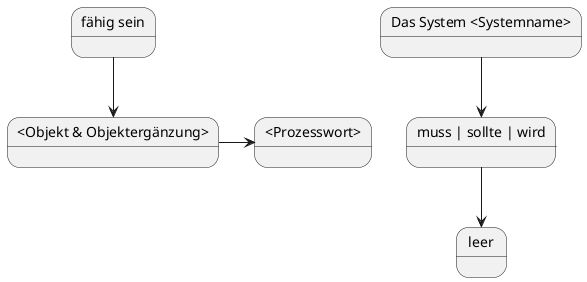 @startuml

state "Das System <Systemname>" as system
state "muss | sollte | wird" as verbindlichkeit
state "fähig sein" as funktion
state "<Objekt & Objektergänzung>" as objekt
state "<Prozesswort>" as prozesswort

system --> verbindlichkeit
verbindlichkeit --> leer
funktion --> objekt
objekt -> prozesswort


@enduml